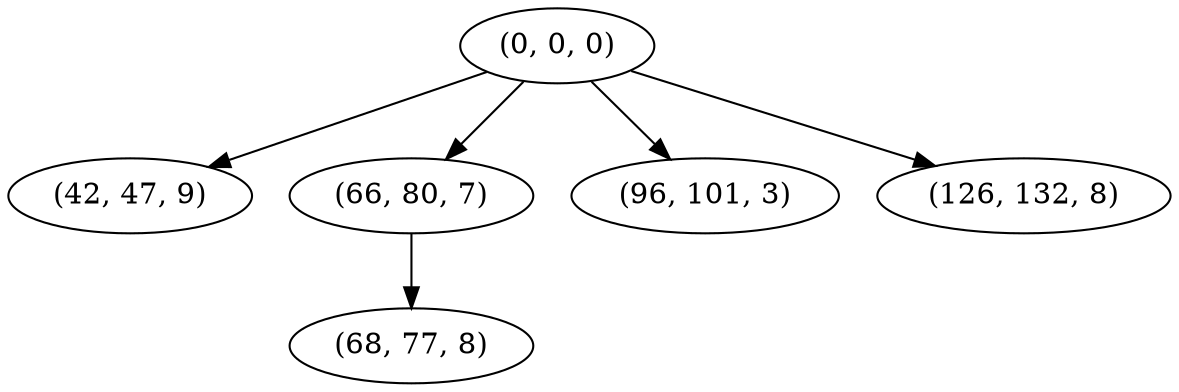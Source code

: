 digraph tree {
    "(0, 0, 0)";
    "(42, 47, 9)";
    "(66, 80, 7)";
    "(68, 77, 8)";
    "(96, 101, 3)";
    "(126, 132, 8)";
    "(0, 0, 0)" -> "(42, 47, 9)";
    "(0, 0, 0)" -> "(66, 80, 7)";
    "(0, 0, 0)" -> "(96, 101, 3)";
    "(0, 0, 0)" -> "(126, 132, 8)";
    "(66, 80, 7)" -> "(68, 77, 8)";
}
